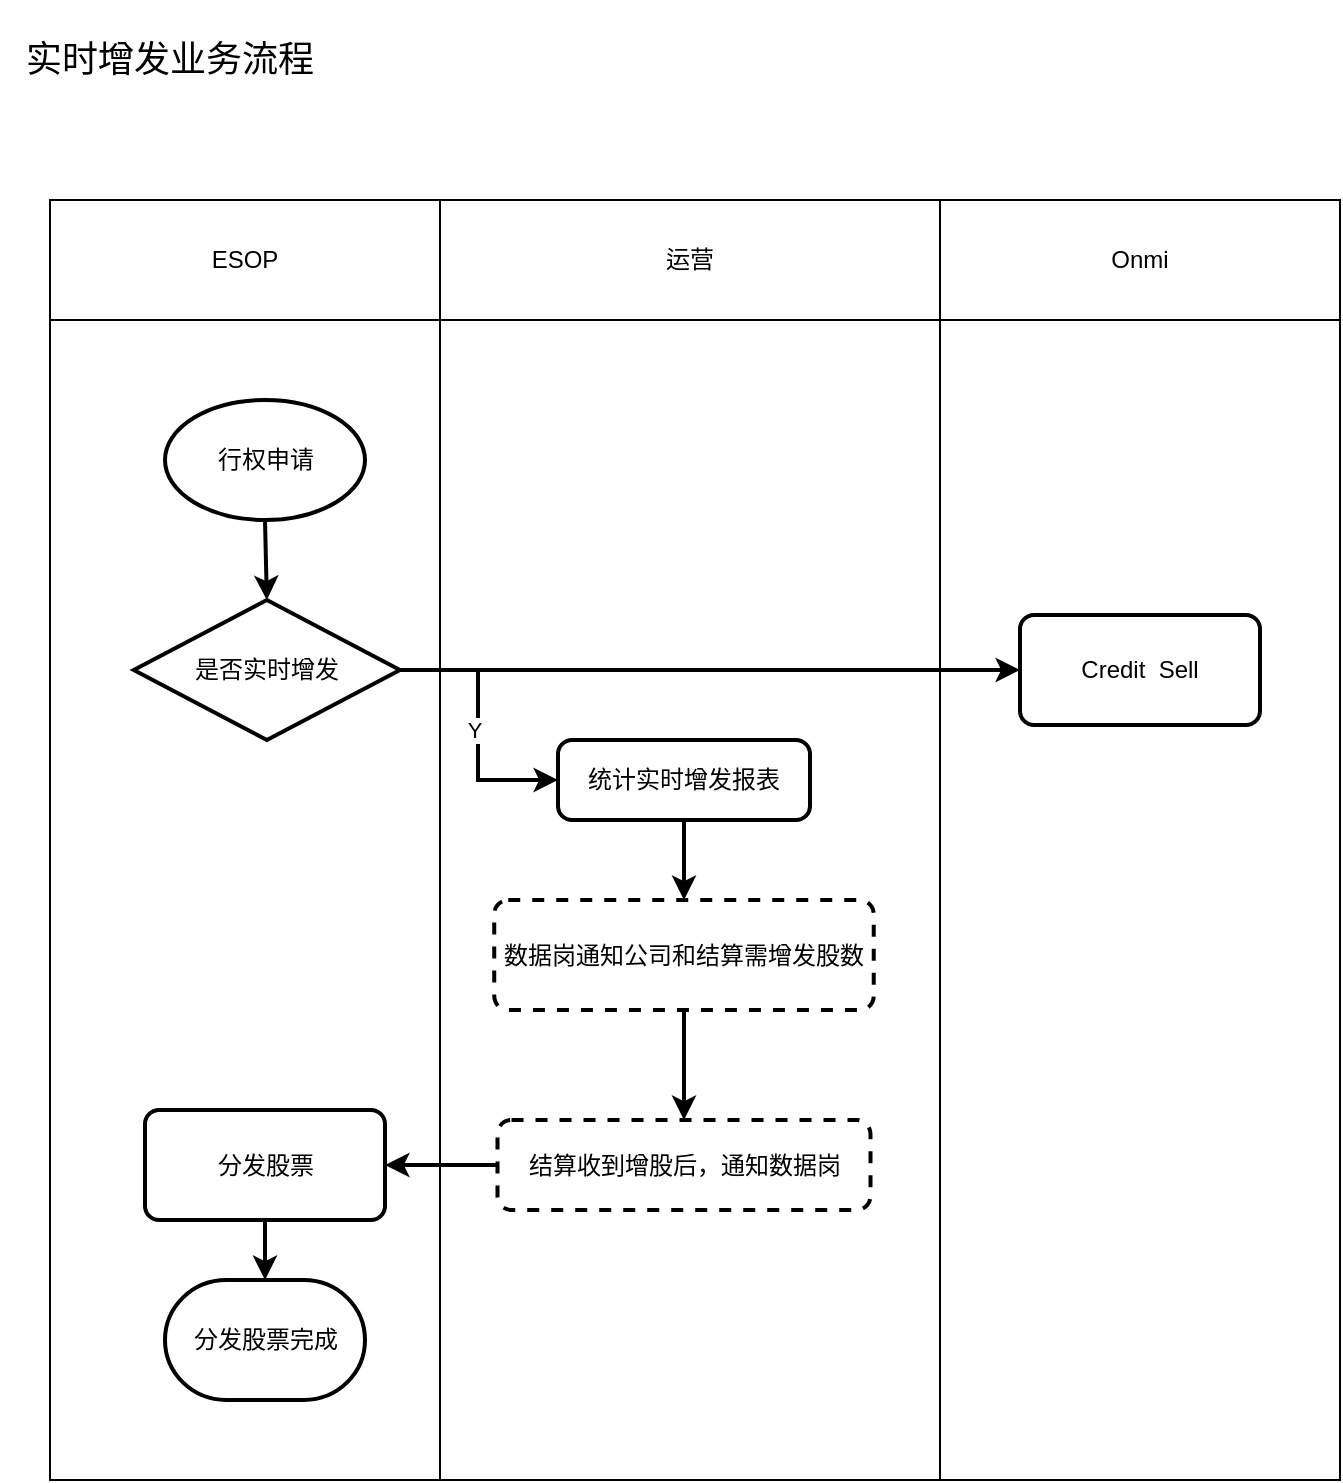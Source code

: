 <mxfile version="13.7.9" type="github"><diagram id="jDUVt8dIGyTaI10tpX3-" name="Page-1"><mxGraphModel dx="946" dy="662" grid="1" gridSize="10" guides="1" tooltips="1" connect="1" arrows="1" fold="1" page="1" pageScale="1" pageWidth="827" pageHeight="1169" math="0" shadow="0"><root><mxCell id="0"/><mxCell id="1" parent="0"/><mxCell id="3Izq27wD2L1mzASNL76h-19" value="" style="verticalLabelPosition=bottom;verticalAlign=top;html=1;shape=mxgraph.basic.rect;fillColor2=none;strokeWidth=1;size=20;indent=5;" parent="1" vertex="1"><mxGeometry x="530" y="200" width="200" height="580" as="geometry"/></mxCell><mxCell id="3Izq27wD2L1mzASNL76h-18" value="" style="verticalLabelPosition=bottom;verticalAlign=top;html=1;shape=mxgraph.basic.rect;fillColor2=none;strokeWidth=1;size=20;indent=5;" parent="1" vertex="1"><mxGeometry x="280" y="200" width="250" height="580" as="geometry"/></mxCell><mxCell id="3Izq27wD2L1mzASNL76h-17" value="" style="verticalLabelPosition=bottom;verticalAlign=top;html=1;shape=mxgraph.basic.rect;fillColor2=none;strokeWidth=1;size=20;indent=5;" parent="1" vertex="1"><mxGeometry x="85" y="200" width="195" height="580" as="geometry"/></mxCell><mxCell id="GEmIrbl4oGY9saoDGmTt-1" value="&lt;font style=&quot;font-size: 18px&quot;&gt;实时增发业务流程&lt;/font&gt;" style="rounded=1;whiteSpace=wrap;html=1;strokeColor=none;" parent="1" vertex="1"><mxGeometry x="60" y="40" width="170" height="60" as="geometry"/></mxCell><mxCell id="GEmIrbl4oGY9saoDGmTt-2" value="ESOP" style="rounded=0;whiteSpace=wrap;html=1;" parent="1" vertex="1"><mxGeometry x="85" y="140" width="195" height="60" as="geometry"/></mxCell><mxCell id="GEmIrbl4oGY9saoDGmTt-3" value="运营" style="rounded=0;whiteSpace=wrap;html=1;" parent="1" vertex="1"><mxGeometry x="280" y="140" width="250" height="60" as="geometry"/></mxCell><mxCell id="GEmIrbl4oGY9saoDGmTt-4" value="Onmi" style="rounded=0;whiteSpace=wrap;html=1;" parent="1" vertex="1"><mxGeometry x="530" y="140" width="200" height="60" as="geometry"/></mxCell><mxCell id="3Izq27wD2L1mzASNL76h-1" value="分发股票完成" style="strokeWidth=2;html=1;shape=mxgraph.flowchart.terminator;whiteSpace=wrap;" parent="1" vertex="1"><mxGeometry x="142.5" y="680" width="100" height="60" as="geometry"/></mxCell><mxCell id="3Izq27wD2L1mzASNL76h-2" value="行权申请" style="strokeWidth=2;html=1;shape=mxgraph.flowchart.start_1;whiteSpace=wrap;" parent="1" vertex="1"><mxGeometry x="142.5" y="240" width="100" height="60" as="geometry"/></mxCell><mxCell id="3Izq27wD2L1mzASNL76h-3" value="" style="endArrow=classic;html=1;exitX=0.5;exitY=1;exitDx=0;exitDy=0;exitPerimeter=0;entryX=0.5;entryY=0;entryDx=0;entryDy=0;entryPerimeter=0;strokeWidth=2;" parent="1" source="3Izq27wD2L1mzASNL76h-2" target="3Izq27wD2L1mzASNL76h-4" edge="1"><mxGeometry width="50" height="50" relative="1" as="geometry"><mxPoint x="220" y="380" as="sourcePoint"/><mxPoint x="193" y="350" as="targetPoint"/></mxGeometry></mxCell><mxCell id="3Izq27wD2L1mzASNL76h-5" style="edgeStyle=orthogonalEdgeStyle;rounded=0;orthogonalLoop=1;jettySize=auto;html=1;exitX=1;exitY=0.5;exitDx=0;exitDy=0;exitPerimeter=0;strokeWidth=2;" parent="1" source="3Izq27wD2L1mzASNL76h-4" target="3Izq27wD2L1mzASNL76h-6" edge="1"><mxGeometry relative="1" as="geometry"><mxPoint x="340" y="375" as="targetPoint"/><Array as="points"><mxPoint x="299" y="375"/><mxPoint x="299" y="430"/></Array></mxGeometry></mxCell><mxCell id="M6UhUvxhzmKKuUs6w-jI-1" value="Y" style="edgeLabel;html=1;align=center;verticalAlign=middle;resizable=0;points=[];" vertex="1" connectable="0" parent="3Izq27wD2L1mzASNL76h-5"><mxGeometry x="0.027" y="-3" relative="1" as="geometry"><mxPoint x="1" as="offset"/></mxGeometry></mxCell><mxCell id="3Izq27wD2L1mzASNL76h-4" value="是否实时增发" style="strokeWidth=2;html=1;shape=mxgraph.flowchart.decision;whiteSpace=wrap;" parent="1" vertex="1"><mxGeometry x="126.88" y="340" width="133.12" height="70" as="geometry"/></mxCell><mxCell id="3Izq27wD2L1mzASNL76h-10" style="edgeStyle=orthogonalEdgeStyle;rounded=0;orthogonalLoop=1;jettySize=auto;html=1;exitX=0.5;exitY=1;exitDx=0;exitDy=0;strokeWidth=2;entryX=0.5;entryY=0;entryDx=0;entryDy=0;" parent="1" source="3Izq27wD2L1mzASNL76h-6" target="3Izq27wD2L1mzASNL76h-11" edge="1"><mxGeometry relative="1" as="geometry"><mxPoint x="383" y="490" as="targetPoint"/></mxGeometry></mxCell><mxCell id="3Izq27wD2L1mzASNL76h-6" value="统计实时增发报表" style="rounded=1;whiteSpace=wrap;html=1;absoluteArcSize=1;arcSize=14;strokeWidth=2;" parent="1" vertex="1"><mxGeometry x="339" y="410" width="126" height="40" as="geometry"/></mxCell><mxCell id="3Izq27wD2L1mzASNL76h-9" value="Credit &amp;nbsp;Sell" style="rounded=1;whiteSpace=wrap;html=1;absoluteArcSize=1;arcSize=14;strokeWidth=2;" parent="1" vertex="1"><mxGeometry x="570" y="347.5" width="120" height="55" as="geometry"/></mxCell><mxCell id="3Izq27wD2L1mzASNL76h-12" style="edgeStyle=orthogonalEdgeStyle;rounded=0;orthogonalLoop=1;jettySize=auto;html=1;exitX=0.5;exitY=1;exitDx=0;exitDy=0;strokeWidth=2;entryX=0.5;entryY=0;entryDx=0;entryDy=0;" parent="1" source="3Izq27wD2L1mzASNL76h-11" target="3Izq27wD2L1mzASNL76h-13" edge="1"><mxGeometry relative="1" as="geometry"><mxPoint x="383" y="590" as="targetPoint"/></mxGeometry></mxCell><mxCell id="3Izq27wD2L1mzASNL76h-11" value="数据岗通知公司和结算需增发股数" style="rounded=1;whiteSpace=wrap;html=1;absoluteArcSize=1;arcSize=14;strokeWidth=2;dashed=1;" parent="1" vertex="1"><mxGeometry x="307.12" y="490" width="189.75" height="55" as="geometry"/></mxCell><mxCell id="3Izq27wD2L1mzASNL76h-15" style="edgeStyle=orthogonalEdgeStyle;rounded=0;orthogonalLoop=1;jettySize=auto;html=1;exitX=0;exitY=0.5;exitDx=0;exitDy=0;strokeWidth=2;" parent="1" source="3Izq27wD2L1mzASNL76h-13" target="3Izq27wD2L1mzASNL76h-14" edge="1"><mxGeometry relative="1" as="geometry"/></mxCell><mxCell id="3Izq27wD2L1mzASNL76h-13" value="结算收到增股后，通知数据岗" style="rounded=1;whiteSpace=wrap;html=1;absoluteArcSize=1;arcSize=14;strokeWidth=2;dashed=1;" parent="1" vertex="1"><mxGeometry x="308.75" y="600" width="186.5" height="45" as="geometry"/></mxCell><mxCell id="3Izq27wD2L1mzASNL76h-16" style="edgeStyle=orthogonalEdgeStyle;rounded=0;orthogonalLoop=1;jettySize=auto;html=1;exitX=0.5;exitY=1;exitDx=0;exitDy=0;strokeWidth=2;" parent="1" source="3Izq27wD2L1mzASNL76h-14" target="3Izq27wD2L1mzASNL76h-1" edge="1"><mxGeometry relative="1" as="geometry"/></mxCell><mxCell id="3Izq27wD2L1mzASNL76h-14" value="分发股票" style="rounded=1;whiteSpace=wrap;html=1;absoluteArcSize=1;arcSize=14;strokeWidth=2;" parent="1" vertex="1"><mxGeometry x="132.5" y="595" width="120" height="55" as="geometry"/></mxCell><mxCell id="M6UhUvxhzmKKuUs6w-jI-3" value="" style="endArrow=classic;html=1;exitX=1;exitY=0.5;exitDx=0;exitDy=0;exitPerimeter=0;strokeWidth=2;" edge="1" parent="1" source="3Izq27wD2L1mzASNL76h-4" target="3Izq27wD2L1mzASNL76h-9"><mxGeometry width="50" height="50" relative="1" as="geometry"><mxPoint x="340" y="370" as="sourcePoint"/><mxPoint x="390" y="320" as="targetPoint"/></mxGeometry></mxCell></root></mxGraphModel></diagram></mxfile>